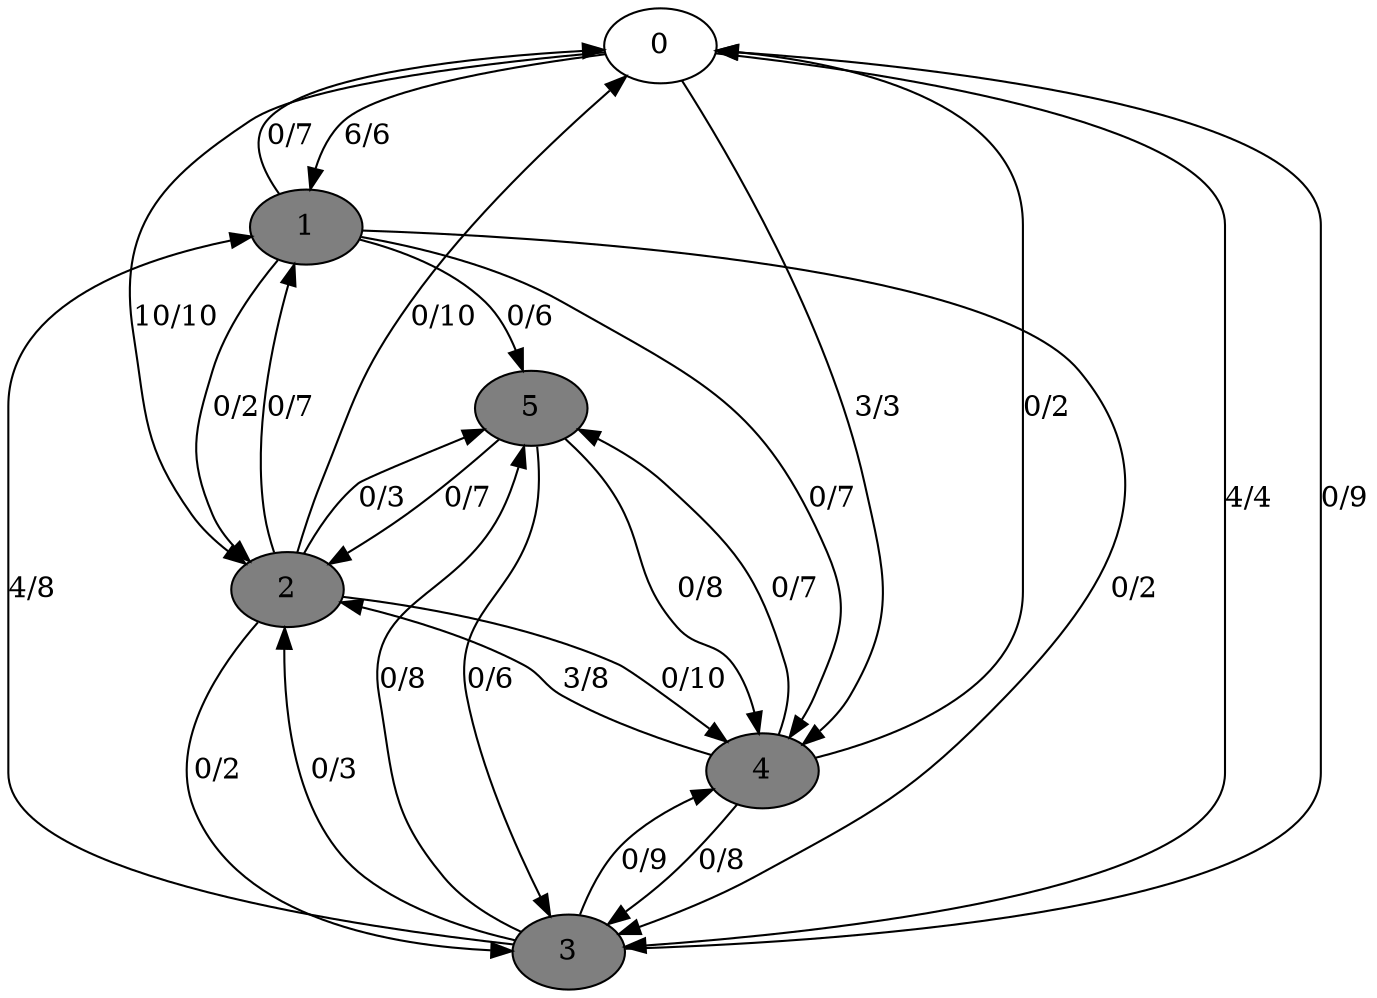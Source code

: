 digraph G {
	0[style=filled fillcolor=grey100];
	0->1[label ="6/6"] ;
	0->2[label ="10/10"] ;
	0->3[label ="4/4"] ;
	0->4[label ="3/3"] ;
	1[style=filled fillcolor=grey50];
	1->0[label ="0/7"] ;
	1->2[label ="0/2"] ;
	1->3[label ="0/2"] ;
	1->4[label ="0/7"] ;
	1->5[label ="0/6"] ;
	2[style=filled fillcolor=grey50];
	2->0[label ="0/10"] ;
	2->1[label ="0/7"] ;
	2->3[label ="0/2"] ;
	2->4[label ="0/10"] ;
	2->5[label ="0/3"] ;
	3[style=filled fillcolor=grey50];
	3->0[label ="0/9"] ;
	3->1[label ="4/8"] ;
	3->2[label ="0/3"] ;
	3->4[label ="0/9"] ;
	3->5[label ="0/8"] ;
	4[style=filled fillcolor=grey50];
	4->0[label ="0/2"] ;
	4->2[label ="3/8"] ;
	4->3[label ="0/8"] ;
	4->5[label ="0/7"] ;
	5[style=filled fillcolor=grey50];
	5->2[label ="0/7"] ;
	5->3[label ="0/6"] ;
	5->4[label ="0/8"] ;
}
